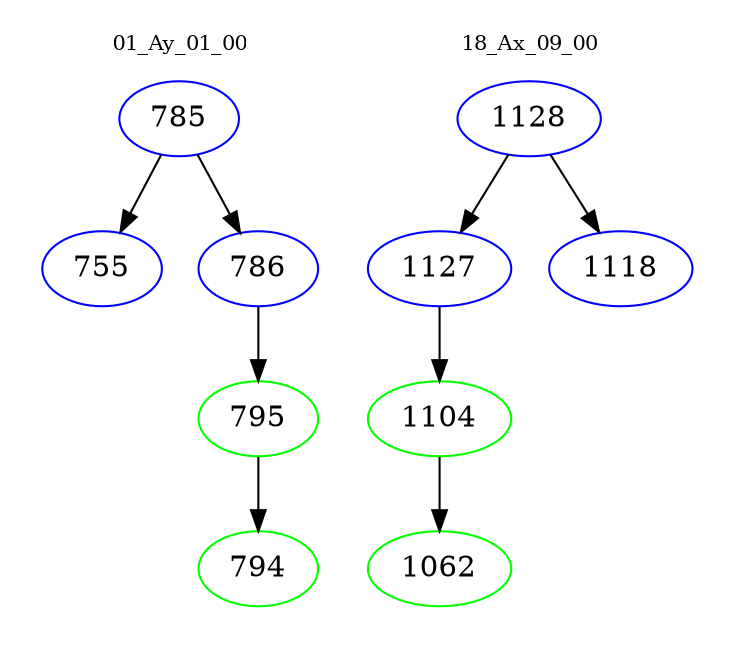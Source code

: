 digraph{
subgraph cluster_0 {
color = white
label = "01_Ay_01_00";
fontsize=10;
T0_785 [label="785", color="blue"]
T0_785 -> T0_755 [color="black"]
T0_755 [label="755", color="blue"]
T0_785 -> T0_786 [color="black"]
T0_786 [label="786", color="blue"]
T0_786 -> T0_795 [color="black"]
T0_795 [label="795", color="green"]
T0_795 -> T0_794 [color="black"]
T0_794 [label="794", color="green"]
}
subgraph cluster_1 {
color = white
label = "18_Ax_09_00";
fontsize=10;
T1_1128 [label="1128", color="blue"]
T1_1128 -> T1_1127 [color="black"]
T1_1127 [label="1127", color="blue"]
T1_1127 -> T1_1104 [color="black"]
T1_1104 [label="1104", color="green"]
T1_1104 -> T1_1062 [color="black"]
T1_1062 [label="1062", color="green"]
T1_1128 -> T1_1118 [color="black"]
T1_1118 [label="1118", color="blue"]
}
}
